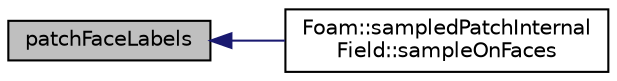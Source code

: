 digraph "patchFaceLabels"
{
  bgcolor="transparent";
  edge [fontname="Helvetica",fontsize="10",labelfontname="Helvetica",labelfontsize="10"];
  node [fontname="Helvetica",fontsize="10",shape=record];
  rankdir="LR";
  Node1 [label="patchFaceLabels",height=0.2,width=0.4,color="black", fillcolor="grey75", style="filled" fontcolor="black"];
  Node1 -> Node2 [dir="back",color="midnightblue",fontsize="10",style="solid",fontname="Helvetica"];
  Node2 [label="Foam::sampledPatchInternal\lField::sampleOnFaces",height=0.2,width=0.4,color="black",URL="$classFoam_1_1sampledPatchInternalField.html#ac49ccca9166b33e7ef09dcd18dfd43fc"];
}
